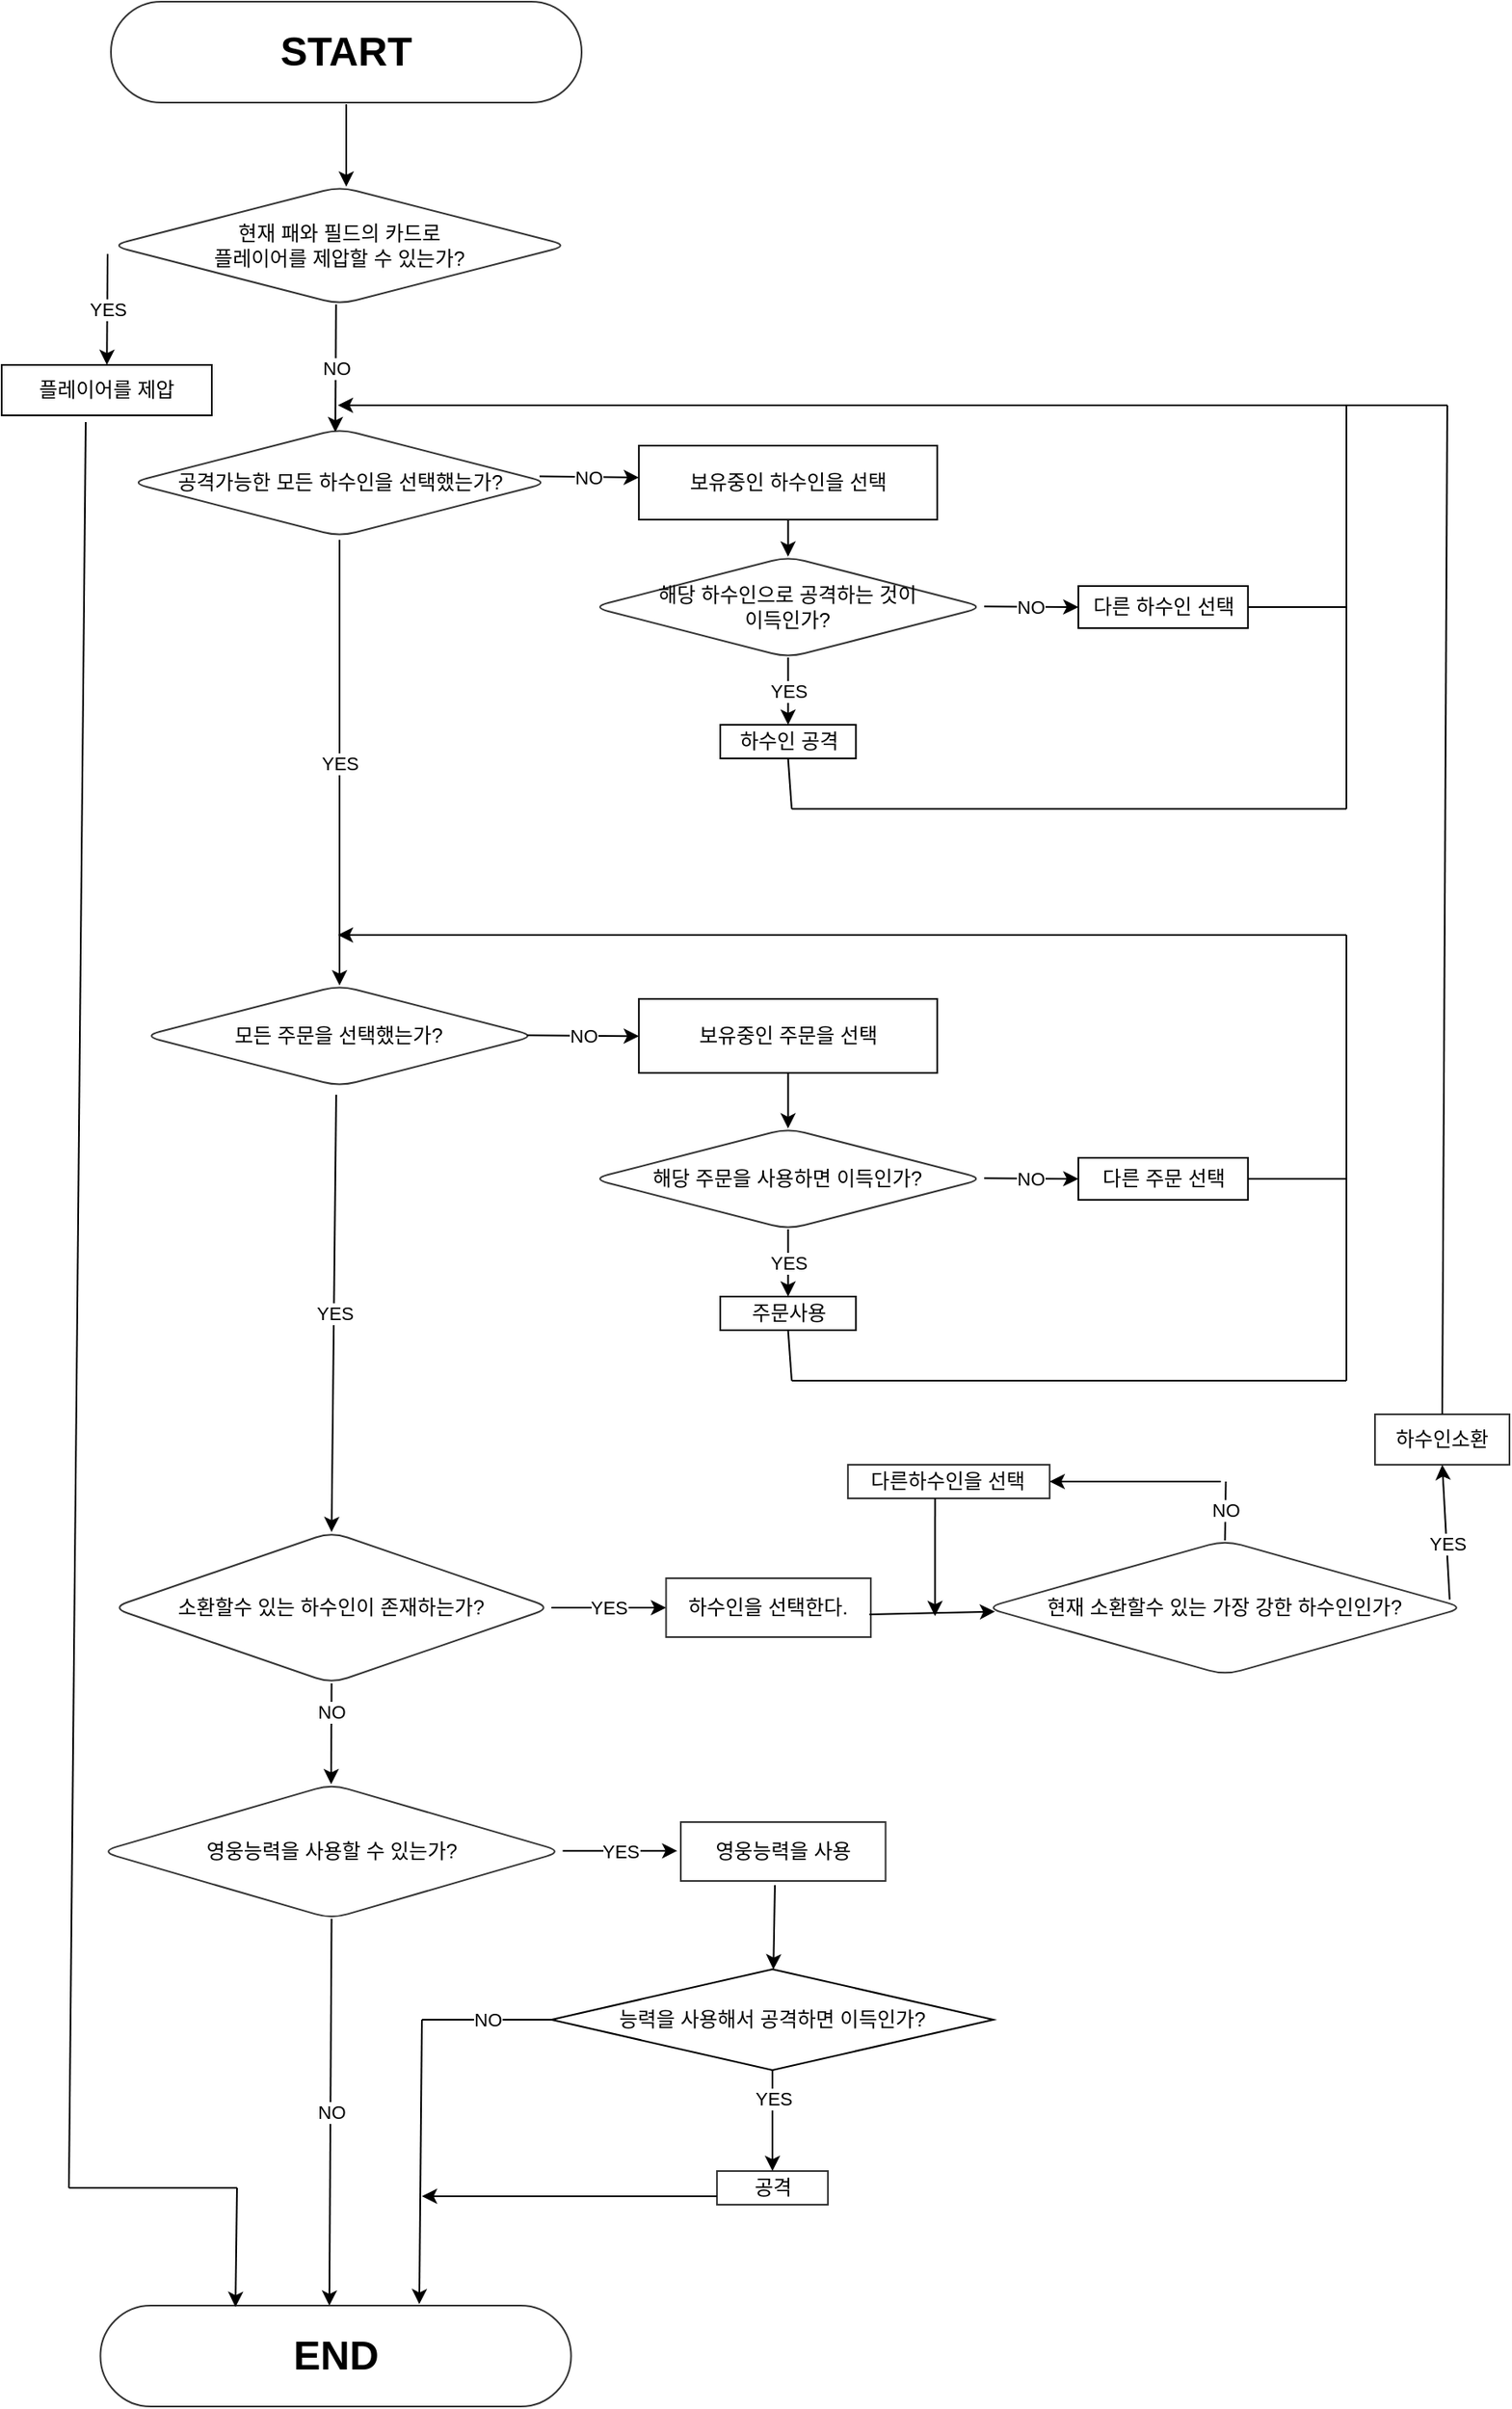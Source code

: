 <mxfile version="14.4.9" type="github">
  <diagram id="4cKAdu8nWia-SeCUqdoe" name="Page-1">
    <mxGraphModel dx="2844" dy="1410" grid="1" gridSize="10" guides="1" tooltips="1" connect="1" arrows="1" fold="1" page="1" pageScale="1" pageWidth="470" pageHeight="1500" background="#ffffff" math="0" shadow="0">
      <root>
        <mxCell id="0" />
        <mxCell id="1" parent="0" />
        <mxCell id="g4oUFbZknNhTbgNnMIni-2" value="&lt;h1&gt;START&lt;/h1&gt;" style="rounded=1;whiteSpace=wrap;html=1;opacity=80;glass=0;perimeterSpacing=7;arcSize=50;" parent="1" vertex="1">
          <mxGeometry x="75" y="30" width="280" height="60" as="geometry" />
        </mxCell>
        <mxCell id="g4oUFbZknNhTbgNnMIni-3" value="현재 패와 필드의 카드로 &lt;br&gt;플레이어를 제압할 수 있는가?" style="rhombus;whiteSpace=wrap;html=1;rounded=1;glass=0;opacity=80;spacing=0;" parent="1" vertex="1">
          <mxGeometry x="75" y="140" width="272.22" height="70" as="geometry" />
        </mxCell>
        <mxCell id="g4oUFbZknNhTbgNnMIni-4" value="YES" style="endArrow=classic;html=1;" parent="1" target="g4oUFbZknNhTbgNnMIni-6" edge="1">
          <mxGeometry width="50" height="50" relative="1" as="geometry">
            <mxPoint x="73" y="180" as="sourcePoint" />
            <mxPoint x="75" y="246" as="targetPoint" />
          </mxGeometry>
        </mxCell>
        <mxCell id="g4oUFbZknNhTbgNnMIni-5" value="" style="endArrow=classic;html=1;" parent="1" edge="1">
          <mxGeometry width="50" height="50" relative="1" as="geometry">
            <mxPoint x="215" y="91" as="sourcePoint" />
            <mxPoint x="215" y="140" as="targetPoint" />
          </mxGeometry>
        </mxCell>
        <mxCell id="g4oUFbZknNhTbgNnMIni-6" value="플레이어를 제압" style="rounded=0;whiteSpace=wrap;html=1;" parent="1" vertex="1">
          <mxGeometry x="10" y="246" width="125" height="30" as="geometry" />
        </mxCell>
        <mxCell id="g4oUFbZknNhTbgNnMIni-7" value="NO" style="endArrow=classic;html=1;" parent="1" edge="1">
          <mxGeometry width="50" height="50" relative="1" as="geometry">
            <mxPoint x="208.91" y="210" as="sourcePoint" />
            <mxPoint x="208.5" y="286" as="targetPoint" />
          </mxGeometry>
        </mxCell>
        <mxCell id="g4oUFbZknNhTbgNnMIni-9" value="해당 하수인으로 공격하는 것이 &lt;br&gt;이득인가?" style="rhombus;whiteSpace=wrap;html=1;rounded=1;glass=0;opacity=80;spacing=0;" parent="1" vertex="1">
          <mxGeometry x="361.17" y="360" width="233.33" height="60" as="geometry" />
        </mxCell>
        <mxCell id="g4oUFbZknNhTbgNnMIni-10" value="YES" style="endArrow=classic;html=1;entryX=0.5;entryY=0;entryDx=0;entryDy=0;exitX=0.5;exitY=1;exitDx=0;exitDy=0;" parent="1" source="g4oUFbZknNhTbgNnMIni-9" target="g4oUFbZknNhTbgNnMIni-11" edge="1">
          <mxGeometry width="50" height="50" relative="1" as="geometry">
            <mxPoint x="66" y="508" as="sourcePoint" />
            <mxPoint x="66.625" y="618" as="targetPoint" />
          </mxGeometry>
        </mxCell>
        <mxCell id="g4oUFbZknNhTbgNnMIni-11" value="하수인 공격" style="rounded=0;whiteSpace=wrap;html=1;" parent="1" vertex="1">
          <mxGeometry x="437.5" y="460" width="80.68" height="20" as="geometry" />
        </mxCell>
        <mxCell id="g4oUFbZknNhTbgNnMIni-12" value="보유중인 하수인을 선택" style="rounded=0;whiteSpace=wrap;html=1;" parent="1" vertex="1">
          <mxGeometry x="389.09" y="294" width="177.5" height="44" as="geometry" />
        </mxCell>
        <mxCell id="g4oUFbZknNhTbgNnMIni-14" value="공격가능한 모든 하수인을 선택했는가?" style="rhombus;whiteSpace=wrap;html=1;rounded=1;glass=0;opacity=80;spacing=0;" parent="1" vertex="1">
          <mxGeometry x="86.57" y="284" width="248.87" height="64" as="geometry" />
        </mxCell>
        <mxCell id="g4oUFbZknNhTbgNnMIni-21" value="" style="endArrow=classic;html=1;entryX=0.5;entryY=0;entryDx=0;entryDy=0;exitX=0.5;exitY=1;exitDx=0;exitDy=0;" parent="1" source="g4oUFbZknNhTbgNnMIni-12" target="g4oUFbZknNhTbgNnMIni-9" edge="1">
          <mxGeometry width="50" height="50" relative="1" as="geometry">
            <mxPoint x="8.5" y="566" as="sourcePoint" />
            <mxPoint x="58.5" y="516" as="targetPoint" />
          </mxGeometry>
        </mxCell>
        <mxCell id="g4oUFbZknNhTbgNnMIni-22" value="NO" style="endArrow=classic;html=1;exitX=0.978;exitY=0.442;exitDx=0;exitDy=0;exitPerimeter=0;" parent="1" source="g4oUFbZknNhTbgNnMIni-14" edge="1">
          <mxGeometry width="50" height="50" relative="1" as="geometry">
            <mxPoint x="210.5" y="346" as="sourcePoint" />
            <mxPoint x="389.09" y="313" as="targetPoint" />
          </mxGeometry>
        </mxCell>
        <mxCell id="g4oUFbZknNhTbgNnMIni-25" value="다른 하수인 선택" style="rounded=0;whiteSpace=wrap;html=1;" parent="1" vertex="1">
          <mxGeometry x="650.55" y="377.5" width="100.85" height="25" as="geometry" />
        </mxCell>
        <mxCell id="g4oUFbZknNhTbgNnMIni-36" value="NO" style="endArrow=classic;html=1;exitX=0.978;exitY=0.442;exitDx=0;exitDy=0;exitPerimeter=0;" parent="1" edge="1">
          <mxGeometry width="50" height="50" relative="1" as="geometry">
            <mxPoint x="594.497" y="389.58" as="sourcePoint" />
            <mxPoint x="650.55" y="390" as="targetPoint" />
          </mxGeometry>
        </mxCell>
        <mxCell id="g4oUFbZknNhTbgNnMIni-37" value="" style="endArrow=none;html=1;exitX=0.5;exitY=1;exitDx=0;exitDy=0;" parent="1" source="g4oUFbZknNhTbgNnMIni-11" edge="1">
          <mxGeometry width="50" height="50" relative="1" as="geometry">
            <mxPoint x="550" y="420" as="sourcePoint" />
            <mxPoint x="480" y="510" as="targetPoint" />
          </mxGeometry>
        </mxCell>
        <mxCell id="g4oUFbZknNhTbgNnMIni-38" value="" style="endArrow=none;html=1;" parent="1" edge="1">
          <mxGeometry width="50" height="50" relative="1" as="geometry">
            <mxPoint x="480" y="510" as="sourcePoint" />
            <mxPoint x="810" y="510" as="targetPoint" />
          </mxGeometry>
        </mxCell>
        <mxCell id="g4oUFbZknNhTbgNnMIni-39" value="" style="endArrow=none;html=1;" parent="1" edge="1">
          <mxGeometry width="50" height="50" relative="1" as="geometry">
            <mxPoint x="810" y="270" as="sourcePoint" />
            <mxPoint x="810" y="510" as="targetPoint" />
          </mxGeometry>
        </mxCell>
        <mxCell id="g4oUFbZknNhTbgNnMIni-42" value="" style="endArrow=classic;html=1;" parent="1" edge="1">
          <mxGeometry width="50" height="50" relative="1" as="geometry">
            <mxPoint x="810" y="270" as="sourcePoint" />
            <mxPoint x="210" y="270" as="targetPoint" />
          </mxGeometry>
        </mxCell>
        <mxCell id="g4oUFbZknNhTbgNnMIni-43" value="" style="endArrow=none;html=1;exitX=1;exitY=0.5;exitDx=0;exitDy=0;" parent="1" source="g4oUFbZknNhTbgNnMIni-25" edge="1">
          <mxGeometry width="50" height="50" relative="1" as="geometry">
            <mxPoint x="750" y="440" as="sourcePoint" />
            <mxPoint x="810" y="390" as="targetPoint" />
          </mxGeometry>
        </mxCell>
        <mxCell id="g4oUFbZknNhTbgNnMIni-45" value="YES" style="endArrow=classic;html=1;entryX=0.5;entryY=0;entryDx=0;entryDy=0;" parent="1" target="g4oUFbZknNhTbgNnMIni-46" edge="1">
          <mxGeometry width="50" height="50" relative="1" as="geometry">
            <mxPoint x="211" y="350" as="sourcePoint" />
            <mxPoint x="210.59" y="420" as="targetPoint" />
          </mxGeometry>
        </mxCell>
        <mxCell id="g4oUFbZknNhTbgNnMIni-46" value="모든 주문을 선택했는가?" style="rhombus;whiteSpace=wrap;html=1;rounded=1;glass=0;opacity=80;spacing=0;" parent="1" vertex="1">
          <mxGeometry x="94.34" y="615" width="233.32" height="60" as="geometry" />
        </mxCell>
        <mxCell id="g4oUFbZknNhTbgNnMIni-48" value="보유중인 주문을 선택" style="rounded=0;whiteSpace=wrap;html=1;" parent="1" vertex="1">
          <mxGeometry x="389.09" y="623" width="177.5" height="44" as="geometry" />
        </mxCell>
        <mxCell id="g4oUFbZknNhTbgNnMIni-49" value="NO" style="endArrow=classic;html=1;exitX=0.978;exitY=0.442;exitDx=0;exitDy=0;exitPerimeter=0;" parent="1" edge="1">
          <mxGeometry width="50" height="50" relative="1" as="geometry">
            <mxPoint x="322.527" y="644.66" as="sourcePoint" />
            <mxPoint x="389.09" y="645.14" as="targetPoint" />
          </mxGeometry>
        </mxCell>
        <mxCell id="g4oUFbZknNhTbgNnMIni-50" value="해당 주문을 사용하면 이득인가?" style="rhombus;whiteSpace=wrap;html=1;rounded=1;glass=0;opacity=80;spacing=0;" parent="1" vertex="1">
          <mxGeometry x="361.17" y="700" width="233.33" height="60" as="geometry" />
        </mxCell>
        <mxCell id="g4oUFbZknNhTbgNnMIni-51" value="YES" style="endArrow=classic;html=1;entryX=0.5;entryY=0;entryDx=0;entryDy=0;exitX=0.5;exitY=1;exitDx=0;exitDy=0;" parent="1" source="g4oUFbZknNhTbgNnMIni-50" target="g4oUFbZknNhTbgNnMIni-52" edge="1">
          <mxGeometry width="50" height="50" relative="1" as="geometry">
            <mxPoint x="66" y="848" as="sourcePoint" />
            <mxPoint x="66.625" y="958" as="targetPoint" />
          </mxGeometry>
        </mxCell>
        <mxCell id="g4oUFbZknNhTbgNnMIni-52" value="주문사용" style="rounded=0;whiteSpace=wrap;html=1;" parent="1" vertex="1">
          <mxGeometry x="437.5" y="800" width="80.68" height="20" as="geometry" />
        </mxCell>
        <mxCell id="g4oUFbZknNhTbgNnMIni-53" value="다른 주문 선택" style="rounded=0;whiteSpace=wrap;html=1;" parent="1" vertex="1">
          <mxGeometry x="650.55" y="717.5" width="100.85" height="25" as="geometry" />
        </mxCell>
        <mxCell id="g4oUFbZknNhTbgNnMIni-54" value="NO" style="endArrow=classic;html=1;exitX=0.978;exitY=0.442;exitDx=0;exitDy=0;exitPerimeter=0;" parent="1" edge="1">
          <mxGeometry width="50" height="50" relative="1" as="geometry">
            <mxPoint x="594.497" y="729.58" as="sourcePoint" />
            <mxPoint x="650.55" y="730.0" as="targetPoint" />
          </mxGeometry>
        </mxCell>
        <mxCell id="g4oUFbZknNhTbgNnMIni-55" value="" style="endArrow=none;html=1;exitX=0.5;exitY=1;exitDx=0;exitDy=0;" parent="1" source="g4oUFbZknNhTbgNnMIni-52" edge="1">
          <mxGeometry width="50" height="50" relative="1" as="geometry">
            <mxPoint x="550" y="760" as="sourcePoint" />
            <mxPoint x="480" y="850" as="targetPoint" />
          </mxGeometry>
        </mxCell>
        <mxCell id="g4oUFbZknNhTbgNnMIni-56" value="" style="endArrow=none;html=1;" parent="1" edge="1">
          <mxGeometry width="50" height="50" relative="1" as="geometry">
            <mxPoint x="480" y="850" as="sourcePoint" />
            <mxPoint x="810" y="850" as="targetPoint" />
          </mxGeometry>
        </mxCell>
        <mxCell id="g4oUFbZknNhTbgNnMIni-57" value="" style="endArrow=none;html=1;" parent="1" edge="1">
          <mxGeometry width="50" height="50" relative="1" as="geometry">
            <mxPoint x="810" y="585" as="sourcePoint" />
            <mxPoint x="810" y="850" as="targetPoint" />
          </mxGeometry>
        </mxCell>
        <mxCell id="g4oUFbZknNhTbgNnMIni-58" value="" style="endArrow=classic;html=1;" parent="1" edge="1">
          <mxGeometry width="50" height="50" relative="1" as="geometry">
            <mxPoint x="810" y="585" as="sourcePoint" />
            <mxPoint x="210" y="585" as="targetPoint" />
          </mxGeometry>
        </mxCell>
        <mxCell id="g4oUFbZknNhTbgNnMIni-59" value="" style="endArrow=none;html=1;exitX=1;exitY=0.5;exitDx=0;exitDy=0;" parent="1" source="g4oUFbZknNhTbgNnMIni-53" edge="1">
          <mxGeometry width="50" height="50" relative="1" as="geometry">
            <mxPoint x="750" y="780" as="sourcePoint" />
            <mxPoint x="810" y="730.0" as="targetPoint" />
          </mxGeometry>
        </mxCell>
        <mxCell id="g4oUFbZknNhTbgNnMIni-62" value="" style="endArrow=classic;html=1;exitX=0.5;exitY=1;exitDx=0;exitDy=0;" parent="1" source="g4oUFbZknNhTbgNnMIni-48" target="g4oUFbZknNhTbgNnMIni-50" edge="1">
          <mxGeometry width="50" height="50" relative="1" as="geometry">
            <mxPoint x="440" y="590" as="sourcePoint" />
            <mxPoint x="490" y="540" as="targetPoint" />
          </mxGeometry>
        </mxCell>
        <mxCell id="g4oUFbZknNhTbgNnMIni-63" value="YES" style="endArrow=classic;html=1;entryX=0.5;entryY=0;entryDx=0;entryDy=0;" parent="1" edge="1" target="LpWBtAVl-2Sken_FvuLC-1">
          <mxGeometry width="50" height="50" relative="1" as="geometry">
            <mxPoint x="209" y="680" as="sourcePoint" />
            <mxPoint x="208.965" y="864.984" as="targetPoint" />
          </mxGeometry>
        </mxCell>
        <mxCell id="LpWBtAVl-2Sken_FvuLC-1" value="소환할수 있는 하수인이 존재하는가?" style="rhombus;whiteSpace=wrap;html=1;rounded=1;glass=0;opacity=80;spacing=0;" vertex="1" parent="1">
          <mxGeometry x="75.42" y="940" width="261.66" height="90" as="geometry" />
        </mxCell>
        <mxCell id="LpWBtAVl-2Sken_FvuLC-3" value="YES" style="endArrow=classic;html=1;exitX=1;exitY=0.5;exitDx=0;exitDy=0;entryX=0;entryY=0.5;entryDx=0;entryDy=0;" edge="1" parent="1" source="LpWBtAVl-2Sken_FvuLC-1" target="LpWBtAVl-2Sken_FvuLC-10">
          <mxGeometry width="50" height="50" relative="1" as="geometry">
            <mxPoint x="335.25" y="980" as="sourcePoint" />
            <mxPoint x="380.25" y="985" as="targetPoint" />
          </mxGeometry>
        </mxCell>
        <mxCell id="LpWBtAVl-2Sken_FvuLC-5" value="현재 소환할수 있는 가장 강한 하수인인가?" style="rhombus;whiteSpace=wrap;html=1;rounded=1;glass=0;opacity=80;spacing=0;" vertex="1" parent="1">
          <mxGeometry x="595.25" y="945" width="285" height="80" as="geometry" />
        </mxCell>
        <mxCell id="LpWBtAVl-2Sken_FvuLC-10" value="하수인을 선택한다." style="rounded=0;whiteSpace=wrap;html=1;glass=0;opacity=80;" vertex="1" parent="1">
          <mxGeometry x="405.25" y="967.5" width="121.82" height="35" as="geometry" />
        </mxCell>
        <mxCell id="LpWBtAVl-2Sken_FvuLC-13" value="NO" style="endArrow=none;html=1;entryX=0.5;entryY=0;entryDx=0;entryDy=0;" edge="1" parent="1" target="LpWBtAVl-2Sken_FvuLC-5">
          <mxGeometry width="50" height="50" relative="1" as="geometry">
            <mxPoint x="738.25" y="910" as="sourcePoint" />
            <mxPoint x="345.25" y="960" as="targetPoint" />
          </mxGeometry>
        </mxCell>
        <mxCell id="LpWBtAVl-2Sken_FvuLC-16" value="다른하수인을 선택" style="rounded=0;whiteSpace=wrap;html=1;glass=0;opacity=80;" vertex="1" parent="1">
          <mxGeometry x="513.43" y="900" width="120" height="20" as="geometry" />
        </mxCell>
        <mxCell id="LpWBtAVl-2Sken_FvuLC-17" value="" style="endArrow=classic;html=1;entryX=0.02;entryY=0.529;entryDx=0;entryDy=0;entryPerimeter=0;exitX=0.993;exitY=0.614;exitDx=0;exitDy=0;exitPerimeter=0;" edge="1" parent="1" source="LpWBtAVl-2Sken_FvuLC-10" target="LpWBtAVl-2Sken_FvuLC-5">
          <mxGeometry width="50" height="50" relative="1" as="geometry">
            <mxPoint x="525.25" y="1070" as="sourcePoint" />
            <mxPoint x="575.25" y="1020" as="targetPoint" />
          </mxGeometry>
        </mxCell>
        <mxCell id="LpWBtAVl-2Sken_FvuLC-18" value="" style="endArrow=classic;html=1;exitX=0.432;exitY=1;exitDx=0;exitDy=0;exitPerimeter=0;" edge="1" parent="1" source="LpWBtAVl-2Sken_FvuLC-16">
          <mxGeometry width="50" height="50" relative="1" as="geometry">
            <mxPoint x="525.25" y="1070" as="sourcePoint" />
            <mxPoint x="565.25" y="990" as="targetPoint" />
          </mxGeometry>
        </mxCell>
        <mxCell id="LpWBtAVl-2Sken_FvuLC-19" value="" style="endArrow=classic;html=1;entryX=1;entryY=0.5;entryDx=0;entryDy=0;" edge="1" parent="1" target="LpWBtAVl-2Sken_FvuLC-16">
          <mxGeometry width="50" height="50" relative="1" as="geometry">
            <mxPoint x="735.25" y="910" as="sourcePoint" />
            <mxPoint x="575.25" y="1020" as="targetPoint" />
          </mxGeometry>
        </mxCell>
        <mxCell id="LpWBtAVl-2Sken_FvuLC-20" value="하수인소환" style="rounded=0;whiteSpace=wrap;html=1;glass=0;opacity=80;" vertex="1" parent="1">
          <mxGeometry x="827" y="870" width="80" height="30" as="geometry" />
        </mxCell>
        <mxCell id="LpWBtAVl-2Sken_FvuLC-21" value="" style="endArrow=classic;html=1;exitX=0.969;exitY=0.44;exitDx=0;exitDy=0;exitPerimeter=0;entryX=0.5;entryY=1;entryDx=0;entryDy=0;" edge="1" parent="1" source="LpWBtAVl-2Sken_FvuLC-5" target="LpWBtAVl-2Sken_FvuLC-20">
          <mxGeometry width="50" height="50" relative="1" as="geometry">
            <mxPoint x="680" y="950" as="sourcePoint" />
            <mxPoint x="730" y="900" as="targetPoint" />
          </mxGeometry>
        </mxCell>
        <mxCell id="LpWBtAVl-2Sken_FvuLC-23" value="YES" style="edgeLabel;html=1;align=center;verticalAlign=middle;resizable=0;points=[];" vertex="1" connectable="0" parent="LpWBtAVl-2Sken_FvuLC-21">
          <mxGeometry x="-0.183" relative="1" as="geometry">
            <mxPoint as="offset" />
          </mxGeometry>
        </mxCell>
        <mxCell id="LpWBtAVl-2Sken_FvuLC-25" value="" style="endArrow=classic;html=1;exitX=0.5;exitY=1;exitDx=0;exitDy=0;" edge="1" parent="1" source="LpWBtAVl-2Sken_FvuLC-1">
          <mxGeometry width="50" height="50" relative="1" as="geometry">
            <mxPoint x="480" y="1110" as="sourcePoint" />
            <mxPoint x="206" y="1090" as="targetPoint" />
          </mxGeometry>
        </mxCell>
        <mxCell id="LpWBtAVl-2Sken_FvuLC-32" value="NO" style="edgeLabel;html=1;align=center;verticalAlign=middle;resizable=0;points=[];" vertex="1" connectable="0" parent="LpWBtAVl-2Sken_FvuLC-25">
          <mxGeometry x="-0.445" relative="1" as="geometry">
            <mxPoint as="offset" />
          </mxGeometry>
        </mxCell>
        <mxCell id="LpWBtAVl-2Sken_FvuLC-30" value="" style="endArrow=none;html=1;entryX=0.5;entryY=0;entryDx=0;entryDy=0;" edge="1" parent="1" target="LpWBtAVl-2Sken_FvuLC-20">
          <mxGeometry width="50" height="50" relative="1" as="geometry">
            <mxPoint x="870" y="270" as="sourcePoint" />
            <mxPoint x="1280" y="210" as="targetPoint" />
          </mxGeometry>
        </mxCell>
        <mxCell id="LpWBtAVl-2Sken_FvuLC-31" value="" style="endArrow=none;html=1;" edge="1" parent="1">
          <mxGeometry width="50" height="50" relative="1" as="geometry">
            <mxPoint x="870" y="270" as="sourcePoint" />
            <mxPoint x="810" y="270" as="targetPoint" />
          </mxGeometry>
        </mxCell>
        <mxCell id="LpWBtAVl-2Sken_FvuLC-33" value="영웅능력을 사용할 수 있는가?" style="rhombus;whiteSpace=wrap;html=1;rounded=1;glass=0;opacity=80;" vertex="1" parent="1">
          <mxGeometry x="68.75" y="1090" width="275" height="80" as="geometry" />
        </mxCell>
        <mxCell id="LpWBtAVl-2Sken_FvuLC-34" value="YES" style="endArrow=classic;html=1;exitX=1;exitY=0.5;exitDx=0;exitDy=0;entryX=0;entryY=0.5;entryDx=0;entryDy=0;" edge="1" parent="1">
          <mxGeometry width="50" height="50" relative="1" as="geometry">
            <mxPoint x="343.75" y="1129.58" as="sourcePoint" />
            <mxPoint x="411.92" y="1129.58" as="targetPoint" />
          </mxGeometry>
        </mxCell>
        <mxCell id="LpWBtAVl-2Sken_FvuLC-35" value="영웅능력을 사용" style="rounded=0;whiteSpace=wrap;html=1;glass=0;opacity=80;" vertex="1" parent="1">
          <mxGeometry x="414" y="1112.5" width="121.82" height="35" as="geometry" />
        </mxCell>
        <mxCell id="LpWBtAVl-2Sken_FvuLC-36" value="" style="endArrow=classic;html=1;" edge="1" parent="1" target="LpWBtAVl-2Sken_FvuLC-37">
          <mxGeometry width="50" height="50" relative="1" as="geometry">
            <mxPoint x="470" y="1150" as="sourcePoint" />
            <mxPoint x="470" y="1190" as="targetPoint" />
          </mxGeometry>
        </mxCell>
        <mxCell id="LpWBtAVl-2Sken_FvuLC-37" value="능력을 사용해서 공격하면 이득인가?" style="rhombus;whiteSpace=wrap;html=1;" vertex="1" parent="1">
          <mxGeometry x="337.08" y="1200" width="262.92" height="60" as="geometry" />
        </mxCell>
        <mxCell id="LpWBtAVl-2Sken_FvuLC-38" value="공격" style="rounded=0;whiteSpace=wrap;html=1;glass=0;opacity=80;" vertex="1" parent="1">
          <mxGeometry x="435.54" y="1320" width="66" height="20" as="geometry" />
        </mxCell>
        <mxCell id="LpWBtAVl-2Sken_FvuLC-39" value="&lt;h1&gt;END&lt;/h1&gt;" style="rounded=1;whiteSpace=wrap;html=1;opacity=80;glass=0;perimeterSpacing=7;arcSize=50;" vertex="1" parent="1">
          <mxGeometry x="68.75" y="1400" width="280" height="60" as="geometry" />
        </mxCell>
        <mxCell id="LpWBtAVl-2Sken_FvuLC-40" value="NO" style="endArrow=classic;html=1;exitX=0.5;exitY=1;exitDx=0;exitDy=0;entryX=0.487;entryY=0.095;entryDx=0;entryDy=0;entryPerimeter=0;" edge="1" parent="1" source="LpWBtAVl-2Sken_FvuLC-33" target="LpWBtAVl-2Sken_FvuLC-39">
          <mxGeometry width="50" height="50" relative="1" as="geometry">
            <mxPoint x="480" y="1270" as="sourcePoint" />
            <mxPoint x="530" y="1220" as="targetPoint" />
          </mxGeometry>
        </mxCell>
        <mxCell id="LpWBtAVl-2Sken_FvuLC-42" value="" style="endArrow=classic;html=1;entryX=0.669;entryY=0.083;entryDx=0;entryDy=0;entryPerimeter=0;" edge="1" parent="1" target="LpWBtAVl-2Sken_FvuLC-39">
          <mxGeometry width="50" height="50" relative="1" as="geometry">
            <mxPoint x="260" y="1230" as="sourcePoint" />
            <mxPoint x="310" y="1270" as="targetPoint" />
          </mxGeometry>
        </mxCell>
        <mxCell id="LpWBtAVl-2Sken_FvuLC-43" value="NO" style="endArrow=none;html=1;" edge="1" parent="1" target="LpWBtAVl-2Sken_FvuLC-37">
          <mxGeometry width="50" height="50" relative="1" as="geometry">
            <mxPoint x="260" y="1230" as="sourcePoint" />
            <mxPoint x="520" y="1330" as="targetPoint" />
          </mxGeometry>
        </mxCell>
        <mxCell id="LpWBtAVl-2Sken_FvuLC-44" value="" style="endArrow=classic;html=1;exitX=0.5;exitY=1;exitDx=0;exitDy=0;entryX=0.5;entryY=0;entryDx=0;entryDy=0;" edge="1" parent="1" source="LpWBtAVl-2Sken_FvuLC-37" target="LpWBtAVl-2Sken_FvuLC-38">
          <mxGeometry width="50" height="50" relative="1" as="geometry">
            <mxPoint x="470" y="1380" as="sourcePoint" />
            <mxPoint x="520" y="1330" as="targetPoint" />
          </mxGeometry>
        </mxCell>
        <mxCell id="LpWBtAVl-2Sken_FvuLC-45" value="YES" style="edgeLabel;html=1;align=center;verticalAlign=middle;resizable=0;points=[];" vertex="1" connectable="0" parent="LpWBtAVl-2Sken_FvuLC-44">
          <mxGeometry x="-0.457" relative="1" as="geometry">
            <mxPoint as="offset" />
          </mxGeometry>
        </mxCell>
        <mxCell id="LpWBtAVl-2Sken_FvuLC-46" value="" style="endArrow=classic;html=1;exitX=0;exitY=0.75;exitDx=0;exitDy=0;" edge="1" parent="1" source="LpWBtAVl-2Sken_FvuLC-38">
          <mxGeometry width="50" height="50" relative="1" as="geometry">
            <mxPoint x="470" y="1380" as="sourcePoint" />
            <mxPoint x="260" y="1335" as="targetPoint" />
          </mxGeometry>
        </mxCell>
        <mxCell id="LpWBtAVl-2Sken_FvuLC-48" value="" style="endArrow=none;html=1;" edge="1" parent="1">
          <mxGeometry width="50" height="50" relative="1" as="geometry">
            <mxPoint x="60" y="280" as="sourcePoint" />
            <mxPoint x="50" y="1330" as="targetPoint" />
          </mxGeometry>
        </mxCell>
        <mxCell id="LpWBtAVl-2Sken_FvuLC-49" value="" style="endArrow=none;html=1;" edge="1" parent="1">
          <mxGeometry width="50" height="50" relative="1" as="geometry">
            <mxPoint x="50" y="1330" as="sourcePoint" />
            <mxPoint x="150" y="1330" as="targetPoint" />
          </mxGeometry>
        </mxCell>
        <mxCell id="LpWBtAVl-2Sken_FvuLC-51" value="" style="endArrow=classic;html=1;entryX=0.297;entryY=0.106;entryDx=0;entryDy=0;entryPerimeter=0;" edge="1" parent="1" target="LpWBtAVl-2Sken_FvuLC-39">
          <mxGeometry width="50" height="50" relative="1" as="geometry">
            <mxPoint x="150" y="1330" as="sourcePoint" />
            <mxPoint x="520" y="1250" as="targetPoint" />
          </mxGeometry>
        </mxCell>
      </root>
    </mxGraphModel>
  </diagram>
</mxfile>
